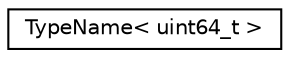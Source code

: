 digraph "Graphical Class Hierarchy"
{
  edge [fontname="Helvetica",fontsize="10",labelfontname="Helvetica",labelfontsize="10"];
  node [fontname="Helvetica",fontsize="10",shape=record];
  rankdir="LR";
  Node1 [label="TypeName\< uint64_t \>",height=0.2,width=0.4,color="black", fillcolor="white", style="filled",URL="$structTypeName_3_01uint64__t_01_4.html"];
}
